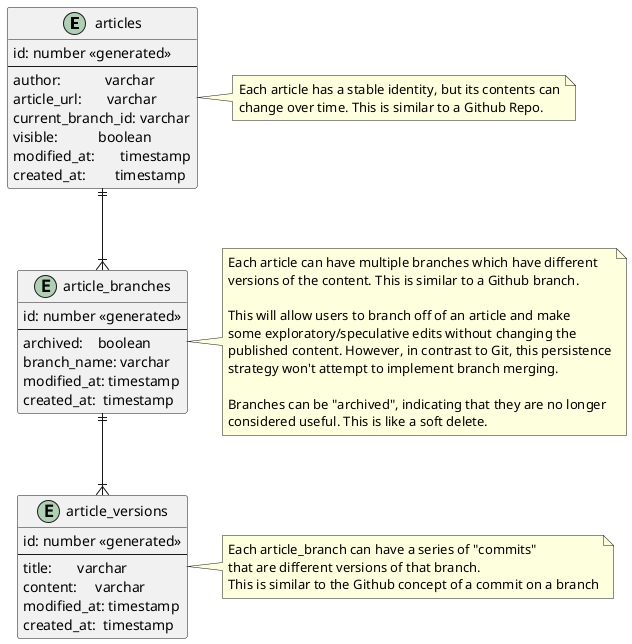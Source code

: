@startuml

skinparam defaultFontName Ubuntu Mono

entity "articles" {
    id: number <<generated>>
    --
    author:            varchar
    article_url:       varchar
    current_branch_id: varchar
    visible:           boolean
    modified_at:       timestamp
    created_at:        timestamp
}

note right of articles
    Each article has a stable identity, but its contents can
    change over time. This is similar to a Github Repo.
end note

entity "article_branches" {
    id: number <<generated>>
    --
    archived:    boolean
    branch_name: varchar
    modified_at: timestamp
    created_at:  timestamp
}

note right of article_branches
    Each article can have multiple branches which have different
    versions of the content. This is similar to a Github branch.

    This will allow users to branch off of an article and make
    some exploratory/speculative edits without changing the
    published content. However, in contrast to Git, this persistence
    strategy won't attempt to implement branch merging.

    Branches can be "archived", indicating that they are no longer
    considered useful. This is like a soft delete.
end note

entity "article_versions" {
    id: number <<generated>>
    --
    title:       varchar
    content:     varchar
    modified_at: timestamp
    created_at:  timestamp
}

note right of article_versions
    Each article_branch can have a series of "commits"
    that are different versions of that branch.
    This is similar to the Github concept of a commit on a branch
end note

articles         ||--|{ article_branches
article_branches ||--|{ article_versions

@enduml
